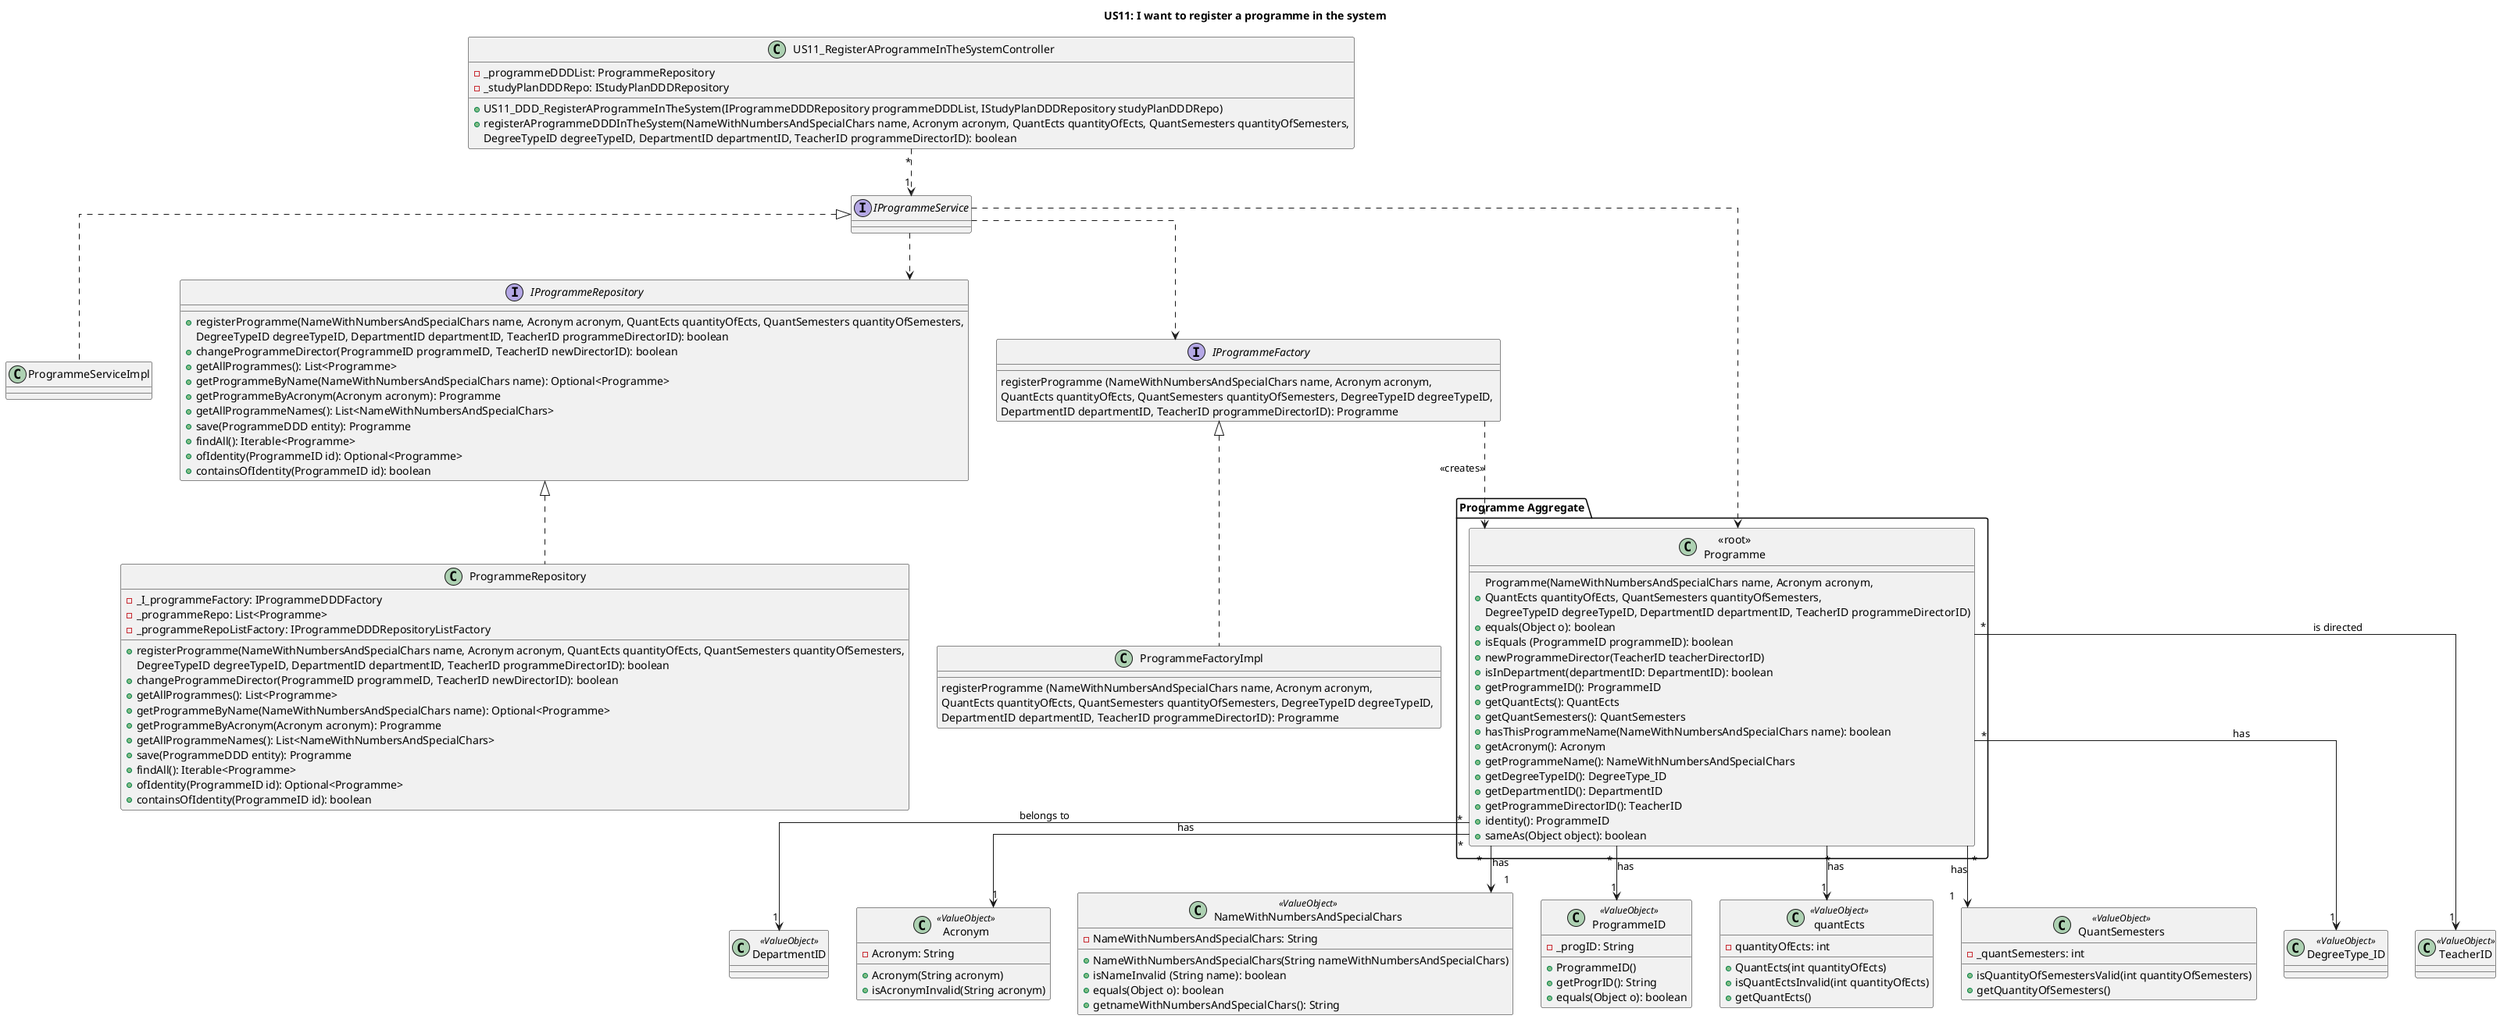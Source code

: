 @startuml
title US11: I want to register a programme in the system

skinparam linetype ortho

class US11_RegisterAProgrammeInTheSystemController {
    -_programmeDDDList: ProgrammeRepository
    -_studyPlanDDDRepo: IStudyPlanDDDRepository
    +US11_DDD_RegisterAProgrammeInTheSystem(IProgrammeDDDRepository programmeDDDList, IStudyPlanDDDRepository studyPlanDDDRepo)
    +registerAProgrammeDDDInTheSystem(NameWithNumbersAndSpecialChars name, Acronym acronym, QuantEcts quantityOfEcts, QuantSemesters quantityOfSemesters,
    DegreeTypeID degreeTypeID, DepartmentID departmentID, TeacherID programmeDirectorID): boolean
}

interface IProgrammeService {}

class ProgrammeServiceImpl {}

class DepartmentID <<ValueObject>> {}

class Acronym <<ValueObject>> {
    -Acronym: String
    +Acronym(String acronym)
    +isAcronymInvalid(String acronym)
}

class NameWithNumbersAndSpecialChars <<ValueObject>> {
    -NameWithNumbersAndSpecialChars: String
    +NameWithNumbersAndSpecialChars(String nameWithNumbersAndSpecialChars)
    +isNameInvalid (String name): boolean
    +equals(Object o): boolean
    +getnameWithNumbersAndSpecialChars(): String
}

class ProgrammeID <<ValueObject>> {
    -_progID: String
    +ProgrammeID()
    +getProgrID(): String
    +equals(Object o): boolean
}

class quantEcts <<ValueObject>> {
    -quantityOfEcts: int
    +QuantEcts(int quantityOfEcts)
    +isQuantEctsInvalid(int quantityOfEcts)
    +getQuantEcts()
}

class QuantSemesters <<ValueObject>> {
    -_quantSemesters: int
    +isQuantityOfSemestersValid(int quantityOfSemesters)
    +getQuantityOfSemesters()
}

package "Programme Aggregate" {
    class "<<root>>\nProgramme" {
         + Programme(NameWithNumbersAndSpecialChars name, Acronym acronym, \nQuantEcts quantityOfEcts, QuantSemesters quantityOfSemesters, \nDegreeTypeID degreeTypeID, DepartmentID departmentID, TeacherID programmeDirectorID)
         + equals(Object o): boolean
         + isEquals (ProgrammeID programmeID): boolean
         + newProgrammeDirector(TeacherID teacherDirectorID)
         + isInDepartment(departmentID: DepartmentID): boolean
         + getProgrammeID(): ProgrammeID
         + getQuantEcts(): QuantEcts
         + getQuantSemesters(): QuantSemesters
         + hasThisProgrammeName(NameWithNumbersAndSpecialChars name): boolean
         + getAcronym(): Acronym
         + getProgrammeName(): NameWithNumbersAndSpecialChars
         + getDegreeTypeID(): DegreeType_ID
         + getDepartmentID(): DepartmentID
         + getProgrammeDirectorID(): TeacherID
         + identity(): ProgrammeID
         + sameAs(Object object): boolean
    }
}

class ProgrammeRepository {
     -_I_programmeFactory: IProgrammeDDDFactory
     -_programmeRepo: List<Programme>
     -_programmeRepoListFactory: IProgrammeDDDRepositoryListFactory
     +registerProgramme(NameWithNumbersAndSpecialChars name, Acronym acronym, QuantEcts quantityOfEcts, QuantSemesters quantityOfSemesters,
         DegreeTypeID degreeTypeID, DepartmentID departmentID, TeacherID programmeDirectorID): boolean
         +changeProgrammeDirector(ProgrammeID programmeID, TeacherID newDirectorID): boolean
         +getAllProgrammes(): List<Programme>
         +getProgrammeByName(NameWithNumbersAndSpecialChars name): Optional<Programme>
         +getProgrammeByAcronym(Acronym acronym): Programme
         +getAllProgrammeNames(): List<NameWithNumbersAndSpecialChars>
         +save(ProgrammeDDD entity): Programme
         +findAll(): Iterable<Programme>
         +ofIdentity(ProgrammeID id): Optional<Programme>
         +containsOfIdentity(ProgrammeID id): boolean
}

interface IProgrammeRepository {
    +registerProgramme(NameWithNumbersAndSpecialChars name, Acronym acronym, QuantEcts quantityOfEcts, QuantSemesters quantityOfSemesters,
    DegreeTypeID degreeTypeID, DepartmentID departmentID, TeacherID programmeDirectorID): boolean
    +changeProgrammeDirector(ProgrammeID programmeID, TeacherID newDirectorID): boolean
    +getAllProgrammes(): List<Programme>
    +getProgrammeByName(NameWithNumbersAndSpecialChars name): Optional<Programme>
    +getProgrammeByAcronym(Acronym acronym): Programme
    +getAllProgrammeNames(): List<NameWithNumbersAndSpecialChars>
    +save(ProgrammeDDD entity): Programme
    +findAll(): Iterable<Programme>
    +ofIdentity(ProgrammeID id): Optional<Programme>
    +containsOfIdentity(ProgrammeID id): boolean
}

class DegreeType_ID <<ValueObject>> {}

class TeacherID <<ValueObject>> {}


interface IProgrammeFactory {
    registerProgramme (NameWithNumbersAndSpecialChars name, Acronym acronym, \nQuantEcts quantityOfEcts, QuantSemesters quantityOfSemesters, DegreeTypeID degreeTypeID, \nDepartmentID departmentID, TeacherID programmeDirectorID): Programme
}

class ProgrammeFactoryImpl {
    registerProgramme (NameWithNumbersAndSpecialChars name, Acronym acronym, \nQuantEcts quantityOfEcts, QuantSemesters quantityOfSemesters, DegreeTypeID degreeTypeID, \nDepartmentID departmentID, TeacherID programmeDirectorID): Programme
}

US11_RegisterAProgrammeInTheSystemController "*" ..> "1" IProgrammeService
IProgrammeService <|.. ProgrammeServiceImpl
IProgrammeService ..> IProgrammeRepository
IProgrammeRepository <|.. ProgrammeRepository
IProgrammeService ..> IProgrammeFactory
IProgrammeService ..> "<<root>>\nProgramme"
IProgrammeFactory <|.. ProgrammeFactoryImpl
IProgrammeFactory ..> "<<root>>\nProgramme" : "<<creates>>"

"<<root>>\nProgramme" "*" --> "1" TeacherID : "is directed"
"<<root>>\nProgramme" "*" --> "1" DepartmentID : "belongs to"
"<<root>>\nProgramme" "*" --> "1" DegreeType_ID : "has"
"<<root>>\nProgramme" "*" --> "1" QuantSemesters : "has"
"<<root>>\nProgramme" "*" --> "1" quantEcts : "has"
"<<root>>\nProgramme" "*" --> "1" Acronym : "has"
"<<root>>\nProgramme" "*" --> "1" NameWithNumbersAndSpecialChars : "has"
"<<root>>\nProgramme" "*" --> "1" ProgrammeID : "has"
@enduml